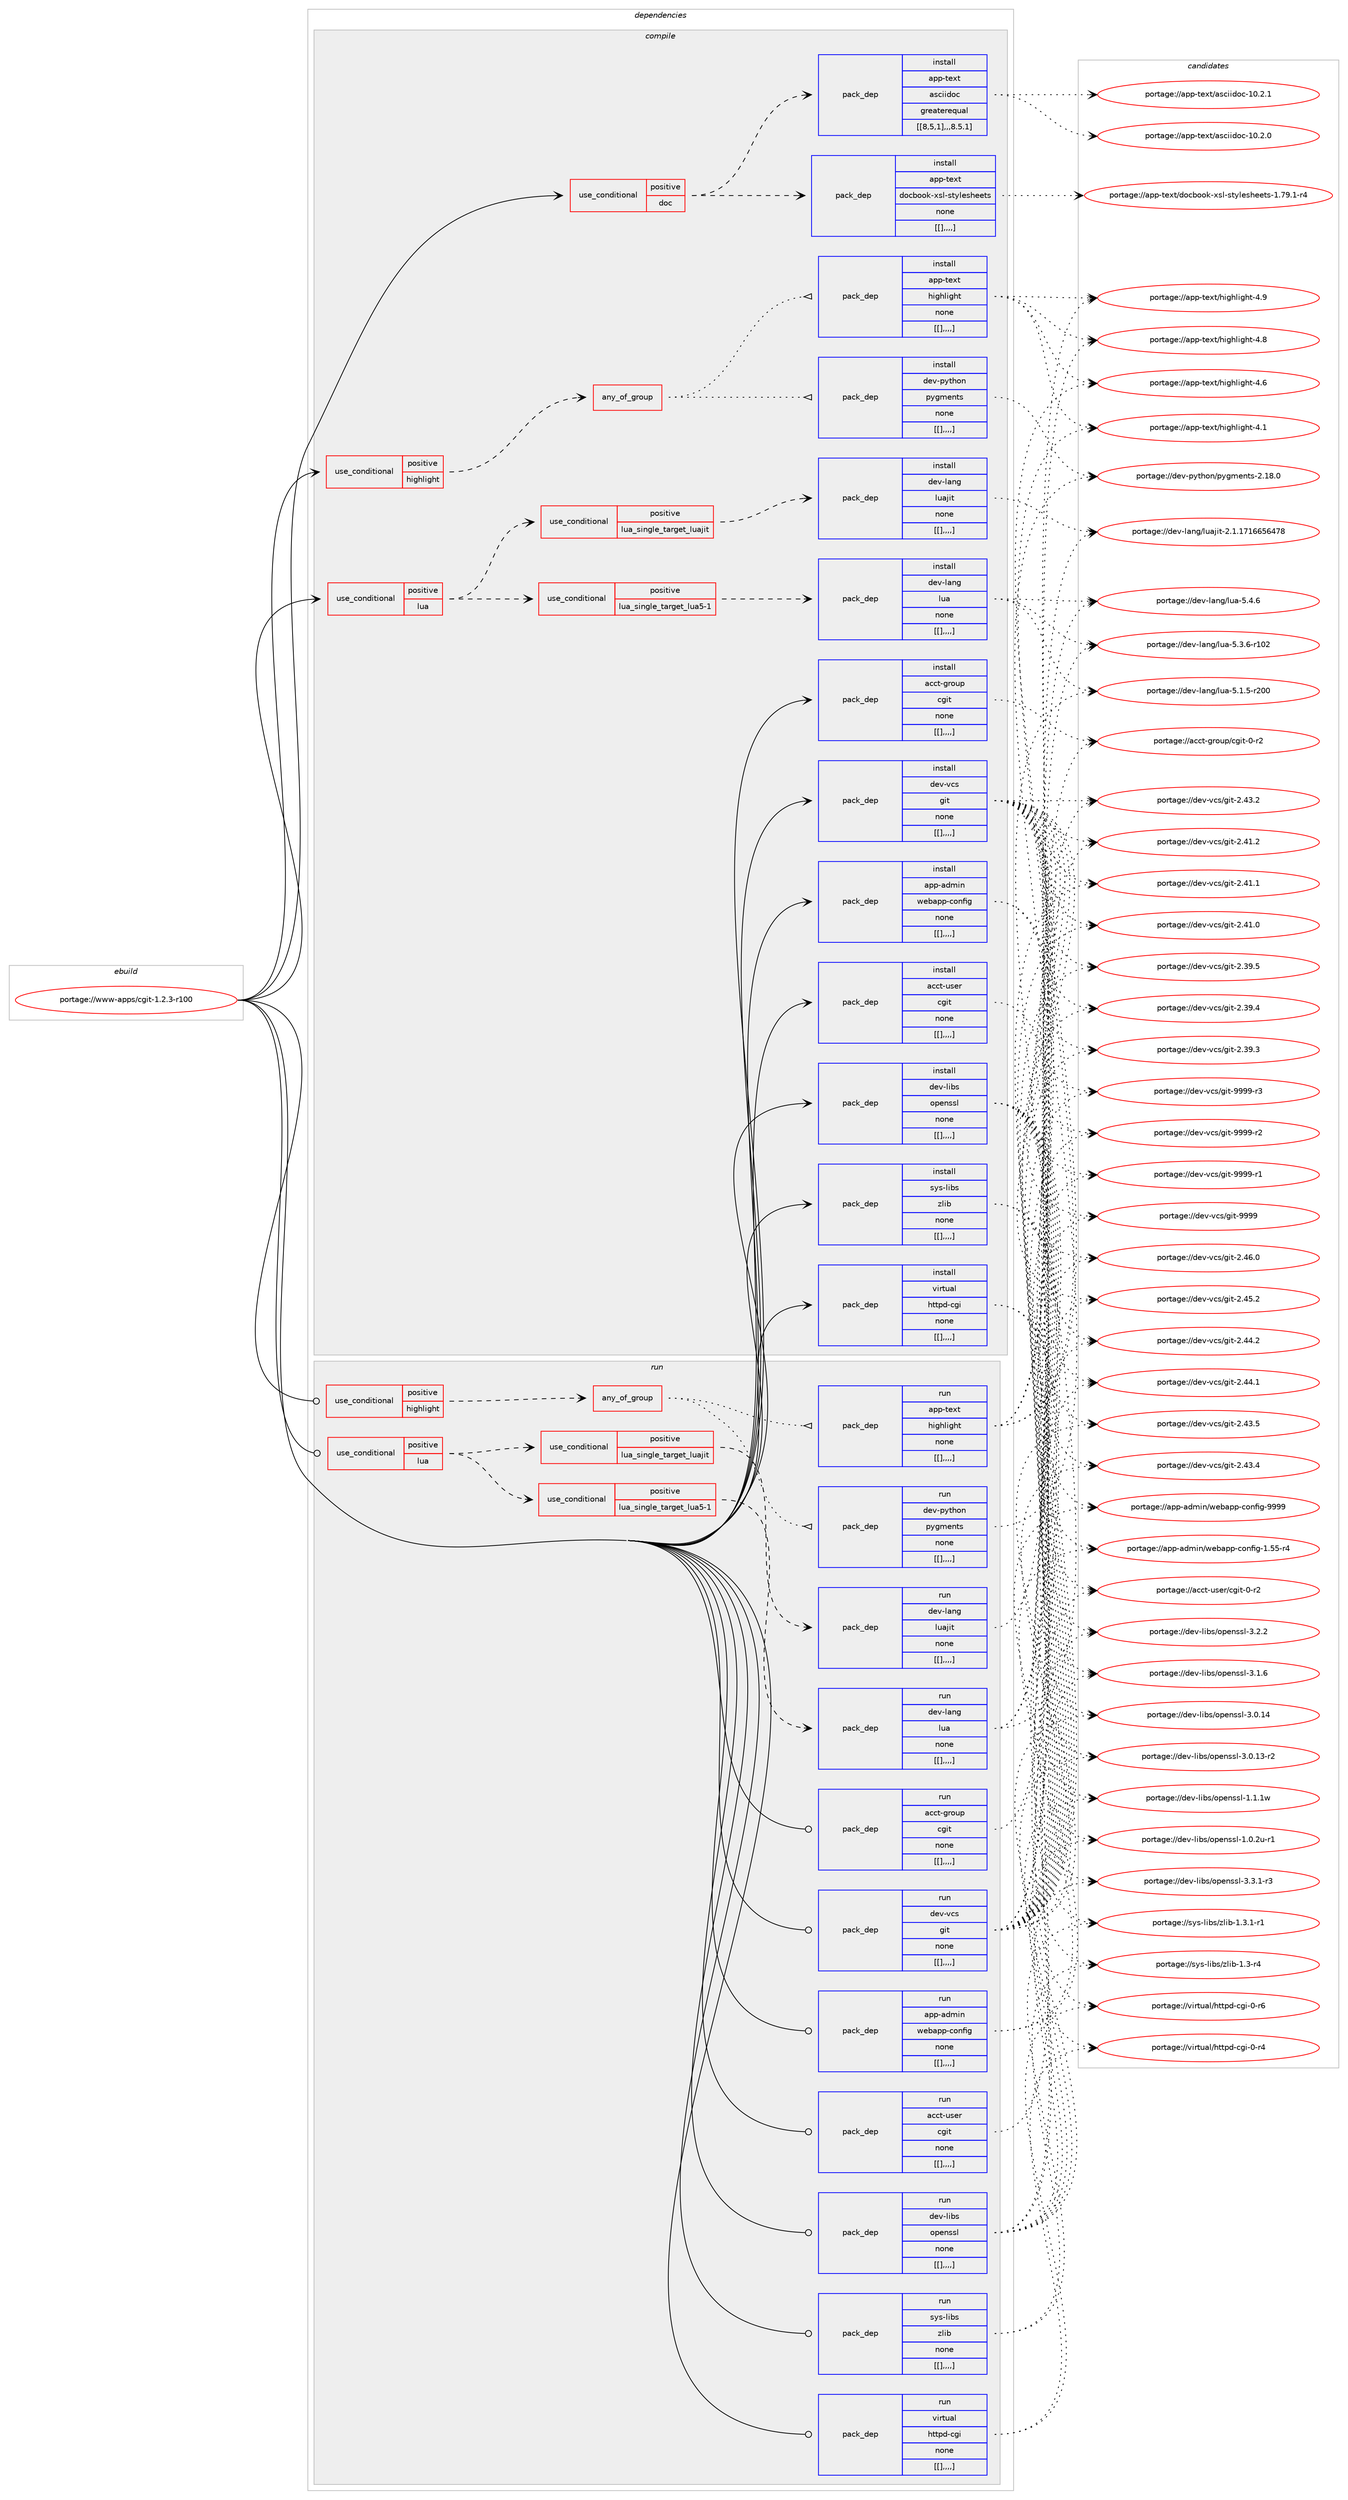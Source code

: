 digraph prolog {

# *************
# Graph options
# *************

newrank=true;
concentrate=true;
compound=true;
graph [rankdir=LR,fontname=Helvetica,fontsize=10,ranksep=1.5];#, ranksep=2.5, nodesep=0.2];
edge  [arrowhead=vee];
node  [fontname=Helvetica,fontsize=10];

# **********
# The ebuild
# **********

subgraph cluster_leftcol {
color=gray;
label=<<i>ebuild</i>>;
id [label="portage://www-apps/cgit-1.2.3-r100", color=red, width=4, href="../www-apps/cgit-1.2.3-r100.svg"];
}

# ****************
# The dependencies
# ****************

subgraph cluster_midcol {
color=gray;
label=<<i>dependencies</i>>;
subgraph cluster_compile {
fillcolor="#eeeeee";
style=filled;
label=<<i>compile</i>>;
subgraph cond123607 {
dependency464416 [label=<<TABLE BORDER="0" CELLBORDER="1" CELLSPACING="0" CELLPADDING="4"><TR><TD ROWSPAN="3" CELLPADDING="10">use_conditional</TD></TR><TR><TD>positive</TD></TR><TR><TD>doc</TD></TR></TABLE>>, shape=none, color=red];
subgraph pack337433 {
dependency464417 [label=<<TABLE BORDER="0" CELLBORDER="1" CELLSPACING="0" CELLPADDING="4" WIDTH="220"><TR><TD ROWSPAN="6" CELLPADDING="30">pack_dep</TD></TR><TR><TD WIDTH="110">install</TD></TR><TR><TD>app-text</TD></TR><TR><TD>docbook-xsl-stylesheets</TD></TR><TR><TD>none</TD></TR><TR><TD>[[],,,,]</TD></TR></TABLE>>, shape=none, color=blue];
}
dependency464416:e -> dependency464417:w [weight=20,style="dashed",arrowhead="vee"];
subgraph pack337434 {
dependency464418 [label=<<TABLE BORDER="0" CELLBORDER="1" CELLSPACING="0" CELLPADDING="4" WIDTH="220"><TR><TD ROWSPAN="6" CELLPADDING="30">pack_dep</TD></TR><TR><TD WIDTH="110">install</TD></TR><TR><TD>app-text</TD></TR><TR><TD>asciidoc</TD></TR><TR><TD>greaterequal</TD></TR><TR><TD>[[8,5,1],,,8.5.1]</TD></TR></TABLE>>, shape=none, color=blue];
}
dependency464416:e -> dependency464418:w [weight=20,style="dashed",arrowhead="vee"];
}
id:e -> dependency464416:w [weight=20,style="solid",arrowhead="vee"];
subgraph cond123608 {
dependency464419 [label=<<TABLE BORDER="0" CELLBORDER="1" CELLSPACING="0" CELLPADDING="4"><TR><TD ROWSPAN="3" CELLPADDING="10">use_conditional</TD></TR><TR><TD>positive</TD></TR><TR><TD>highlight</TD></TR></TABLE>>, shape=none, color=red];
subgraph any3171 {
dependency464420 [label=<<TABLE BORDER="0" CELLBORDER="1" CELLSPACING="0" CELLPADDING="4"><TR><TD CELLPADDING="10">any_of_group</TD></TR></TABLE>>, shape=none, color=red];subgraph pack337435 {
dependency464421 [label=<<TABLE BORDER="0" CELLBORDER="1" CELLSPACING="0" CELLPADDING="4" WIDTH="220"><TR><TD ROWSPAN="6" CELLPADDING="30">pack_dep</TD></TR><TR><TD WIDTH="110">install</TD></TR><TR><TD>dev-python</TD></TR><TR><TD>pygments</TD></TR><TR><TD>none</TD></TR><TR><TD>[[],,,,]</TD></TR></TABLE>>, shape=none, color=blue];
}
dependency464420:e -> dependency464421:w [weight=20,style="dotted",arrowhead="oinv"];
subgraph pack337436 {
dependency464422 [label=<<TABLE BORDER="0" CELLBORDER="1" CELLSPACING="0" CELLPADDING="4" WIDTH="220"><TR><TD ROWSPAN="6" CELLPADDING="30">pack_dep</TD></TR><TR><TD WIDTH="110">install</TD></TR><TR><TD>app-text</TD></TR><TR><TD>highlight</TD></TR><TR><TD>none</TD></TR><TR><TD>[[],,,,]</TD></TR></TABLE>>, shape=none, color=blue];
}
dependency464420:e -> dependency464422:w [weight=20,style="dotted",arrowhead="oinv"];
}
dependency464419:e -> dependency464420:w [weight=20,style="dashed",arrowhead="vee"];
}
id:e -> dependency464419:w [weight=20,style="solid",arrowhead="vee"];
subgraph cond123609 {
dependency464423 [label=<<TABLE BORDER="0" CELLBORDER="1" CELLSPACING="0" CELLPADDING="4"><TR><TD ROWSPAN="3" CELLPADDING="10">use_conditional</TD></TR><TR><TD>positive</TD></TR><TR><TD>lua</TD></TR></TABLE>>, shape=none, color=red];
subgraph cond123610 {
dependency464424 [label=<<TABLE BORDER="0" CELLBORDER="1" CELLSPACING="0" CELLPADDING="4"><TR><TD ROWSPAN="3" CELLPADDING="10">use_conditional</TD></TR><TR><TD>positive</TD></TR><TR><TD>lua_single_target_luajit</TD></TR></TABLE>>, shape=none, color=red];
subgraph pack337437 {
dependency464425 [label=<<TABLE BORDER="0" CELLBORDER="1" CELLSPACING="0" CELLPADDING="4" WIDTH="220"><TR><TD ROWSPAN="6" CELLPADDING="30">pack_dep</TD></TR><TR><TD WIDTH="110">install</TD></TR><TR><TD>dev-lang</TD></TR><TR><TD>luajit</TD></TR><TR><TD>none</TD></TR><TR><TD>[[],,,,]</TD></TR></TABLE>>, shape=none, color=blue];
}
dependency464424:e -> dependency464425:w [weight=20,style="dashed",arrowhead="vee"];
}
dependency464423:e -> dependency464424:w [weight=20,style="dashed",arrowhead="vee"];
subgraph cond123611 {
dependency464426 [label=<<TABLE BORDER="0" CELLBORDER="1" CELLSPACING="0" CELLPADDING="4"><TR><TD ROWSPAN="3" CELLPADDING="10">use_conditional</TD></TR><TR><TD>positive</TD></TR><TR><TD>lua_single_target_lua5-1</TD></TR></TABLE>>, shape=none, color=red];
subgraph pack337438 {
dependency464427 [label=<<TABLE BORDER="0" CELLBORDER="1" CELLSPACING="0" CELLPADDING="4" WIDTH="220"><TR><TD ROWSPAN="6" CELLPADDING="30">pack_dep</TD></TR><TR><TD WIDTH="110">install</TD></TR><TR><TD>dev-lang</TD></TR><TR><TD>lua</TD></TR><TR><TD>none</TD></TR><TR><TD>[[],,,,]</TD></TR></TABLE>>, shape=none, color=blue];
}
dependency464426:e -> dependency464427:w [weight=20,style="dashed",arrowhead="vee"];
}
dependency464423:e -> dependency464426:w [weight=20,style="dashed",arrowhead="vee"];
}
id:e -> dependency464423:w [weight=20,style="solid",arrowhead="vee"];
subgraph pack337439 {
dependency464428 [label=<<TABLE BORDER="0" CELLBORDER="1" CELLSPACING="0" CELLPADDING="4" WIDTH="220"><TR><TD ROWSPAN="6" CELLPADDING="30">pack_dep</TD></TR><TR><TD WIDTH="110">install</TD></TR><TR><TD>acct-group</TD></TR><TR><TD>cgit</TD></TR><TR><TD>none</TD></TR><TR><TD>[[],,,,]</TD></TR></TABLE>>, shape=none, color=blue];
}
id:e -> dependency464428:w [weight=20,style="solid",arrowhead="vee"];
subgraph pack337440 {
dependency464429 [label=<<TABLE BORDER="0" CELLBORDER="1" CELLSPACING="0" CELLPADDING="4" WIDTH="220"><TR><TD ROWSPAN="6" CELLPADDING="30">pack_dep</TD></TR><TR><TD WIDTH="110">install</TD></TR><TR><TD>acct-user</TD></TR><TR><TD>cgit</TD></TR><TR><TD>none</TD></TR><TR><TD>[[],,,,]</TD></TR></TABLE>>, shape=none, color=blue];
}
id:e -> dependency464429:w [weight=20,style="solid",arrowhead="vee"];
subgraph pack337441 {
dependency464430 [label=<<TABLE BORDER="0" CELLBORDER="1" CELLSPACING="0" CELLPADDING="4" WIDTH="220"><TR><TD ROWSPAN="6" CELLPADDING="30">pack_dep</TD></TR><TR><TD WIDTH="110">install</TD></TR><TR><TD>app-admin</TD></TR><TR><TD>webapp-config</TD></TR><TR><TD>none</TD></TR><TR><TD>[[],,,,]</TD></TR></TABLE>>, shape=none, color=blue];
}
id:e -> dependency464430:w [weight=20,style="solid",arrowhead="vee"];
subgraph pack337442 {
dependency464431 [label=<<TABLE BORDER="0" CELLBORDER="1" CELLSPACING="0" CELLPADDING="4" WIDTH="220"><TR><TD ROWSPAN="6" CELLPADDING="30">pack_dep</TD></TR><TR><TD WIDTH="110">install</TD></TR><TR><TD>dev-libs</TD></TR><TR><TD>openssl</TD></TR><TR><TD>none</TD></TR><TR><TD>[[],,,,]</TD></TR></TABLE>>, shape=none, color=blue];
}
id:e -> dependency464431:w [weight=20,style="solid",arrowhead="vee"];
subgraph pack337443 {
dependency464432 [label=<<TABLE BORDER="0" CELLBORDER="1" CELLSPACING="0" CELLPADDING="4" WIDTH="220"><TR><TD ROWSPAN="6" CELLPADDING="30">pack_dep</TD></TR><TR><TD WIDTH="110">install</TD></TR><TR><TD>dev-vcs</TD></TR><TR><TD>git</TD></TR><TR><TD>none</TD></TR><TR><TD>[[],,,,]</TD></TR></TABLE>>, shape=none, color=blue];
}
id:e -> dependency464432:w [weight=20,style="solid",arrowhead="vee"];
subgraph pack337444 {
dependency464433 [label=<<TABLE BORDER="0" CELLBORDER="1" CELLSPACING="0" CELLPADDING="4" WIDTH="220"><TR><TD ROWSPAN="6" CELLPADDING="30">pack_dep</TD></TR><TR><TD WIDTH="110">install</TD></TR><TR><TD>sys-libs</TD></TR><TR><TD>zlib</TD></TR><TR><TD>none</TD></TR><TR><TD>[[],,,,]</TD></TR></TABLE>>, shape=none, color=blue];
}
id:e -> dependency464433:w [weight=20,style="solid",arrowhead="vee"];
subgraph pack337445 {
dependency464434 [label=<<TABLE BORDER="0" CELLBORDER="1" CELLSPACING="0" CELLPADDING="4" WIDTH="220"><TR><TD ROWSPAN="6" CELLPADDING="30">pack_dep</TD></TR><TR><TD WIDTH="110">install</TD></TR><TR><TD>virtual</TD></TR><TR><TD>httpd-cgi</TD></TR><TR><TD>none</TD></TR><TR><TD>[[],,,,]</TD></TR></TABLE>>, shape=none, color=blue];
}
id:e -> dependency464434:w [weight=20,style="solid",arrowhead="vee"];
}
subgraph cluster_compileandrun {
fillcolor="#eeeeee";
style=filled;
label=<<i>compile and run</i>>;
}
subgraph cluster_run {
fillcolor="#eeeeee";
style=filled;
label=<<i>run</i>>;
subgraph cond123612 {
dependency464435 [label=<<TABLE BORDER="0" CELLBORDER="1" CELLSPACING="0" CELLPADDING="4"><TR><TD ROWSPAN="3" CELLPADDING="10">use_conditional</TD></TR><TR><TD>positive</TD></TR><TR><TD>highlight</TD></TR></TABLE>>, shape=none, color=red];
subgraph any3172 {
dependency464436 [label=<<TABLE BORDER="0" CELLBORDER="1" CELLSPACING="0" CELLPADDING="4"><TR><TD CELLPADDING="10">any_of_group</TD></TR></TABLE>>, shape=none, color=red];subgraph pack337446 {
dependency464437 [label=<<TABLE BORDER="0" CELLBORDER="1" CELLSPACING="0" CELLPADDING="4" WIDTH="220"><TR><TD ROWSPAN="6" CELLPADDING="30">pack_dep</TD></TR><TR><TD WIDTH="110">run</TD></TR><TR><TD>dev-python</TD></TR><TR><TD>pygments</TD></TR><TR><TD>none</TD></TR><TR><TD>[[],,,,]</TD></TR></TABLE>>, shape=none, color=blue];
}
dependency464436:e -> dependency464437:w [weight=20,style="dotted",arrowhead="oinv"];
subgraph pack337447 {
dependency464438 [label=<<TABLE BORDER="0" CELLBORDER="1" CELLSPACING="0" CELLPADDING="4" WIDTH="220"><TR><TD ROWSPAN="6" CELLPADDING="30">pack_dep</TD></TR><TR><TD WIDTH="110">run</TD></TR><TR><TD>app-text</TD></TR><TR><TD>highlight</TD></TR><TR><TD>none</TD></TR><TR><TD>[[],,,,]</TD></TR></TABLE>>, shape=none, color=blue];
}
dependency464436:e -> dependency464438:w [weight=20,style="dotted",arrowhead="oinv"];
}
dependency464435:e -> dependency464436:w [weight=20,style="dashed",arrowhead="vee"];
}
id:e -> dependency464435:w [weight=20,style="solid",arrowhead="odot"];
subgraph cond123613 {
dependency464439 [label=<<TABLE BORDER="0" CELLBORDER="1" CELLSPACING="0" CELLPADDING="4"><TR><TD ROWSPAN="3" CELLPADDING="10">use_conditional</TD></TR><TR><TD>positive</TD></TR><TR><TD>lua</TD></TR></TABLE>>, shape=none, color=red];
subgraph cond123614 {
dependency464440 [label=<<TABLE BORDER="0" CELLBORDER="1" CELLSPACING="0" CELLPADDING="4"><TR><TD ROWSPAN="3" CELLPADDING="10">use_conditional</TD></TR><TR><TD>positive</TD></TR><TR><TD>lua_single_target_luajit</TD></TR></TABLE>>, shape=none, color=red];
subgraph pack337448 {
dependency464441 [label=<<TABLE BORDER="0" CELLBORDER="1" CELLSPACING="0" CELLPADDING="4" WIDTH="220"><TR><TD ROWSPAN="6" CELLPADDING="30">pack_dep</TD></TR><TR><TD WIDTH="110">run</TD></TR><TR><TD>dev-lang</TD></TR><TR><TD>luajit</TD></TR><TR><TD>none</TD></TR><TR><TD>[[],,,,]</TD></TR></TABLE>>, shape=none, color=blue];
}
dependency464440:e -> dependency464441:w [weight=20,style="dashed",arrowhead="vee"];
}
dependency464439:e -> dependency464440:w [weight=20,style="dashed",arrowhead="vee"];
subgraph cond123615 {
dependency464442 [label=<<TABLE BORDER="0" CELLBORDER="1" CELLSPACING="0" CELLPADDING="4"><TR><TD ROWSPAN="3" CELLPADDING="10">use_conditional</TD></TR><TR><TD>positive</TD></TR><TR><TD>lua_single_target_lua5-1</TD></TR></TABLE>>, shape=none, color=red];
subgraph pack337449 {
dependency464443 [label=<<TABLE BORDER="0" CELLBORDER="1" CELLSPACING="0" CELLPADDING="4" WIDTH="220"><TR><TD ROWSPAN="6" CELLPADDING="30">pack_dep</TD></TR><TR><TD WIDTH="110">run</TD></TR><TR><TD>dev-lang</TD></TR><TR><TD>lua</TD></TR><TR><TD>none</TD></TR><TR><TD>[[],,,,]</TD></TR></TABLE>>, shape=none, color=blue];
}
dependency464442:e -> dependency464443:w [weight=20,style="dashed",arrowhead="vee"];
}
dependency464439:e -> dependency464442:w [weight=20,style="dashed",arrowhead="vee"];
}
id:e -> dependency464439:w [weight=20,style="solid",arrowhead="odot"];
subgraph pack337450 {
dependency464444 [label=<<TABLE BORDER="0" CELLBORDER="1" CELLSPACING="0" CELLPADDING="4" WIDTH="220"><TR><TD ROWSPAN="6" CELLPADDING="30">pack_dep</TD></TR><TR><TD WIDTH="110">run</TD></TR><TR><TD>acct-group</TD></TR><TR><TD>cgit</TD></TR><TR><TD>none</TD></TR><TR><TD>[[],,,,]</TD></TR></TABLE>>, shape=none, color=blue];
}
id:e -> dependency464444:w [weight=20,style="solid",arrowhead="odot"];
subgraph pack337451 {
dependency464445 [label=<<TABLE BORDER="0" CELLBORDER="1" CELLSPACING="0" CELLPADDING="4" WIDTH="220"><TR><TD ROWSPAN="6" CELLPADDING="30">pack_dep</TD></TR><TR><TD WIDTH="110">run</TD></TR><TR><TD>acct-user</TD></TR><TR><TD>cgit</TD></TR><TR><TD>none</TD></TR><TR><TD>[[],,,,]</TD></TR></TABLE>>, shape=none, color=blue];
}
id:e -> dependency464445:w [weight=20,style="solid",arrowhead="odot"];
subgraph pack337452 {
dependency464446 [label=<<TABLE BORDER="0" CELLBORDER="1" CELLSPACING="0" CELLPADDING="4" WIDTH="220"><TR><TD ROWSPAN="6" CELLPADDING="30">pack_dep</TD></TR><TR><TD WIDTH="110">run</TD></TR><TR><TD>app-admin</TD></TR><TR><TD>webapp-config</TD></TR><TR><TD>none</TD></TR><TR><TD>[[],,,,]</TD></TR></TABLE>>, shape=none, color=blue];
}
id:e -> dependency464446:w [weight=20,style="solid",arrowhead="odot"];
subgraph pack337453 {
dependency464447 [label=<<TABLE BORDER="0" CELLBORDER="1" CELLSPACING="0" CELLPADDING="4" WIDTH="220"><TR><TD ROWSPAN="6" CELLPADDING="30">pack_dep</TD></TR><TR><TD WIDTH="110">run</TD></TR><TR><TD>dev-libs</TD></TR><TR><TD>openssl</TD></TR><TR><TD>none</TD></TR><TR><TD>[[],,,,]</TD></TR></TABLE>>, shape=none, color=blue];
}
id:e -> dependency464447:w [weight=20,style="solid",arrowhead="odot"];
subgraph pack337454 {
dependency464448 [label=<<TABLE BORDER="0" CELLBORDER="1" CELLSPACING="0" CELLPADDING="4" WIDTH="220"><TR><TD ROWSPAN="6" CELLPADDING="30">pack_dep</TD></TR><TR><TD WIDTH="110">run</TD></TR><TR><TD>dev-vcs</TD></TR><TR><TD>git</TD></TR><TR><TD>none</TD></TR><TR><TD>[[],,,,]</TD></TR></TABLE>>, shape=none, color=blue];
}
id:e -> dependency464448:w [weight=20,style="solid",arrowhead="odot"];
subgraph pack337455 {
dependency464449 [label=<<TABLE BORDER="0" CELLBORDER="1" CELLSPACING="0" CELLPADDING="4" WIDTH="220"><TR><TD ROWSPAN="6" CELLPADDING="30">pack_dep</TD></TR><TR><TD WIDTH="110">run</TD></TR><TR><TD>sys-libs</TD></TR><TR><TD>zlib</TD></TR><TR><TD>none</TD></TR><TR><TD>[[],,,,]</TD></TR></TABLE>>, shape=none, color=blue];
}
id:e -> dependency464449:w [weight=20,style="solid",arrowhead="odot"];
subgraph pack337456 {
dependency464450 [label=<<TABLE BORDER="0" CELLBORDER="1" CELLSPACING="0" CELLPADDING="4" WIDTH="220"><TR><TD ROWSPAN="6" CELLPADDING="30">pack_dep</TD></TR><TR><TD WIDTH="110">run</TD></TR><TR><TD>virtual</TD></TR><TR><TD>httpd-cgi</TD></TR><TR><TD>none</TD></TR><TR><TD>[[],,,,]</TD></TR></TABLE>>, shape=none, color=blue];
}
id:e -> dependency464450:w [weight=20,style="solid",arrowhead="odot"];
}
}

# **************
# The candidates
# **************

subgraph cluster_choices {
rank=same;
color=gray;
label=<<i>candidates</i>>;

subgraph choice337433 {
color=black;
nodesep=1;
choice97112112451161011201164710011199981111111074512011510845115116121108101115104101101116115454946555746494511452 [label="portage://app-text/docbook-xsl-stylesheets-1.79.1-r4", color=red, width=4,href="../app-text/docbook-xsl-stylesheets-1.79.1-r4.svg"];
dependency464417:e -> choice97112112451161011201164710011199981111111074512011510845115116121108101115104101101116115454946555746494511452:w [style=dotted,weight="100"];
}
subgraph choice337434 {
color=black;
nodesep=1;
choice97112112451161011201164797115991051051001119945494846504649 [label="portage://app-text/asciidoc-10.2.1", color=red, width=4,href="../app-text/asciidoc-10.2.1.svg"];
choice97112112451161011201164797115991051051001119945494846504648 [label="portage://app-text/asciidoc-10.2.0", color=red, width=4,href="../app-text/asciidoc-10.2.0.svg"];
dependency464418:e -> choice97112112451161011201164797115991051051001119945494846504649:w [style=dotted,weight="100"];
dependency464418:e -> choice97112112451161011201164797115991051051001119945494846504648:w [style=dotted,weight="100"];
}
subgraph choice337435 {
color=black;
nodesep=1;
choice100101118451121211161041111104711212110310910111011611545504649564648 [label="portage://dev-python/pygments-2.18.0", color=red, width=4,href="../dev-python/pygments-2.18.0.svg"];
dependency464421:e -> choice100101118451121211161041111104711212110310910111011611545504649564648:w [style=dotted,weight="100"];
}
subgraph choice337436 {
color=black;
nodesep=1;
choice97112112451161011201164710410510310410810510310411645524657 [label="portage://app-text/highlight-4.9", color=red, width=4,href="../app-text/highlight-4.9.svg"];
choice97112112451161011201164710410510310410810510310411645524656 [label="portage://app-text/highlight-4.8", color=red, width=4,href="../app-text/highlight-4.8.svg"];
choice97112112451161011201164710410510310410810510310411645524654 [label="portage://app-text/highlight-4.6", color=red, width=4,href="../app-text/highlight-4.6.svg"];
choice97112112451161011201164710410510310410810510310411645524649 [label="portage://app-text/highlight-4.1", color=red, width=4,href="../app-text/highlight-4.1.svg"];
dependency464422:e -> choice97112112451161011201164710410510310410810510310411645524657:w [style=dotted,weight="100"];
dependency464422:e -> choice97112112451161011201164710410510310410810510310411645524656:w [style=dotted,weight="100"];
dependency464422:e -> choice97112112451161011201164710410510310410810510310411645524654:w [style=dotted,weight="100"];
dependency464422:e -> choice97112112451161011201164710410510310410810510310411645524649:w [style=dotted,weight="100"];
}
subgraph choice337437 {
color=black;
nodesep=1;
choice10010111845108971101034710811797106105116455046494649554954545354525556 [label="portage://dev-lang/luajit-2.1.1716656478", color=red, width=4,href="../dev-lang/luajit-2.1.1716656478.svg"];
dependency464425:e -> choice10010111845108971101034710811797106105116455046494649554954545354525556:w [style=dotted,weight="100"];
}
subgraph choice337438 {
color=black;
nodesep=1;
choice10010111845108971101034710811797455346524654 [label="portage://dev-lang/lua-5.4.6", color=red, width=4,href="../dev-lang/lua-5.4.6.svg"];
choice1001011184510897110103471081179745534651465445114494850 [label="portage://dev-lang/lua-5.3.6-r102", color=red, width=4,href="../dev-lang/lua-5.3.6-r102.svg"];
choice1001011184510897110103471081179745534649465345114504848 [label="portage://dev-lang/lua-5.1.5-r200", color=red, width=4,href="../dev-lang/lua-5.1.5-r200.svg"];
dependency464427:e -> choice10010111845108971101034710811797455346524654:w [style=dotted,weight="100"];
dependency464427:e -> choice1001011184510897110103471081179745534651465445114494850:w [style=dotted,weight="100"];
dependency464427:e -> choice1001011184510897110103471081179745534649465345114504848:w [style=dotted,weight="100"];
}
subgraph choice337439 {
color=black;
nodesep=1;
choice97999911645103114111117112479910310511645484511450 [label="portage://acct-group/cgit-0-r2", color=red, width=4,href="../acct-group/cgit-0-r2.svg"];
dependency464428:e -> choice97999911645103114111117112479910310511645484511450:w [style=dotted,weight="100"];
}
subgraph choice337440 {
color=black;
nodesep=1;
choice97999911645117115101114479910310511645484511450 [label="portage://acct-user/cgit-0-r2", color=red, width=4,href="../acct-user/cgit-0-r2.svg"];
dependency464429:e -> choice97999911645117115101114479910310511645484511450:w [style=dotted,weight="100"];
}
subgraph choice337441 {
color=black;
nodesep=1;
choice97112112459710010910511047119101989711211245991111101021051034557575757 [label="portage://app-admin/webapp-config-9999", color=red, width=4,href="../app-admin/webapp-config-9999.svg"];
choice971121124597100109105110471191019897112112459911111010210510345494653534511452 [label="portage://app-admin/webapp-config-1.55-r4", color=red, width=4,href="../app-admin/webapp-config-1.55-r4.svg"];
dependency464430:e -> choice97112112459710010910511047119101989711211245991111101021051034557575757:w [style=dotted,weight="100"];
dependency464430:e -> choice971121124597100109105110471191019897112112459911111010210510345494653534511452:w [style=dotted,weight="100"];
}
subgraph choice337442 {
color=black;
nodesep=1;
choice1001011184510810598115471111121011101151151084551465146494511451 [label="portage://dev-libs/openssl-3.3.1-r3", color=red, width=4,href="../dev-libs/openssl-3.3.1-r3.svg"];
choice100101118451081059811547111112101110115115108455146504650 [label="portage://dev-libs/openssl-3.2.2", color=red, width=4,href="../dev-libs/openssl-3.2.2.svg"];
choice100101118451081059811547111112101110115115108455146494654 [label="portage://dev-libs/openssl-3.1.6", color=red, width=4,href="../dev-libs/openssl-3.1.6.svg"];
choice10010111845108105981154711111210111011511510845514648464952 [label="portage://dev-libs/openssl-3.0.14", color=red, width=4,href="../dev-libs/openssl-3.0.14.svg"];
choice100101118451081059811547111112101110115115108455146484649514511450 [label="portage://dev-libs/openssl-3.0.13-r2", color=red, width=4,href="../dev-libs/openssl-3.0.13-r2.svg"];
choice100101118451081059811547111112101110115115108454946494649119 [label="portage://dev-libs/openssl-1.1.1w", color=red, width=4,href="../dev-libs/openssl-1.1.1w.svg"];
choice1001011184510810598115471111121011101151151084549464846501174511449 [label="portage://dev-libs/openssl-1.0.2u-r1", color=red, width=4,href="../dev-libs/openssl-1.0.2u-r1.svg"];
dependency464431:e -> choice1001011184510810598115471111121011101151151084551465146494511451:w [style=dotted,weight="100"];
dependency464431:e -> choice100101118451081059811547111112101110115115108455146504650:w [style=dotted,weight="100"];
dependency464431:e -> choice100101118451081059811547111112101110115115108455146494654:w [style=dotted,weight="100"];
dependency464431:e -> choice10010111845108105981154711111210111011511510845514648464952:w [style=dotted,weight="100"];
dependency464431:e -> choice100101118451081059811547111112101110115115108455146484649514511450:w [style=dotted,weight="100"];
dependency464431:e -> choice100101118451081059811547111112101110115115108454946494649119:w [style=dotted,weight="100"];
dependency464431:e -> choice1001011184510810598115471111121011101151151084549464846501174511449:w [style=dotted,weight="100"];
}
subgraph choice337443 {
color=black;
nodesep=1;
choice10010111845118991154710310511645575757574511451 [label="portage://dev-vcs/git-9999-r3", color=red, width=4,href="../dev-vcs/git-9999-r3.svg"];
choice10010111845118991154710310511645575757574511450 [label="portage://dev-vcs/git-9999-r2", color=red, width=4,href="../dev-vcs/git-9999-r2.svg"];
choice10010111845118991154710310511645575757574511449 [label="portage://dev-vcs/git-9999-r1", color=red, width=4,href="../dev-vcs/git-9999-r1.svg"];
choice1001011184511899115471031051164557575757 [label="portage://dev-vcs/git-9999", color=red, width=4,href="../dev-vcs/git-9999.svg"];
choice10010111845118991154710310511645504652544648 [label="portage://dev-vcs/git-2.46.0", color=red, width=4,href="../dev-vcs/git-2.46.0.svg"];
choice10010111845118991154710310511645504652534650 [label="portage://dev-vcs/git-2.45.2", color=red, width=4,href="../dev-vcs/git-2.45.2.svg"];
choice10010111845118991154710310511645504652524650 [label="portage://dev-vcs/git-2.44.2", color=red, width=4,href="../dev-vcs/git-2.44.2.svg"];
choice10010111845118991154710310511645504652524649 [label="portage://dev-vcs/git-2.44.1", color=red, width=4,href="../dev-vcs/git-2.44.1.svg"];
choice10010111845118991154710310511645504652514653 [label="portage://dev-vcs/git-2.43.5", color=red, width=4,href="../dev-vcs/git-2.43.5.svg"];
choice10010111845118991154710310511645504652514652 [label="portage://dev-vcs/git-2.43.4", color=red, width=4,href="../dev-vcs/git-2.43.4.svg"];
choice10010111845118991154710310511645504652514650 [label="portage://dev-vcs/git-2.43.2", color=red, width=4,href="../dev-vcs/git-2.43.2.svg"];
choice10010111845118991154710310511645504652494650 [label="portage://dev-vcs/git-2.41.2", color=red, width=4,href="../dev-vcs/git-2.41.2.svg"];
choice10010111845118991154710310511645504652494649 [label="portage://dev-vcs/git-2.41.1", color=red, width=4,href="../dev-vcs/git-2.41.1.svg"];
choice10010111845118991154710310511645504652494648 [label="portage://dev-vcs/git-2.41.0", color=red, width=4,href="../dev-vcs/git-2.41.0.svg"];
choice10010111845118991154710310511645504651574653 [label="portage://dev-vcs/git-2.39.5", color=red, width=4,href="../dev-vcs/git-2.39.5.svg"];
choice10010111845118991154710310511645504651574652 [label="portage://dev-vcs/git-2.39.4", color=red, width=4,href="../dev-vcs/git-2.39.4.svg"];
choice10010111845118991154710310511645504651574651 [label="portage://dev-vcs/git-2.39.3", color=red, width=4,href="../dev-vcs/git-2.39.3.svg"];
dependency464432:e -> choice10010111845118991154710310511645575757574511451:w [style=dotted,weight="100"];
dependency464432:e -> choice10010111845118991154710310511645575757574511450:w [style=dotted,weight="100"];
dependency464432:e -> choice10010111845118991154710310511645575757574511449:w [style=dotted,weight="100"];
dependency464432:e -> choice1001011184511899115471031051164557575757:w [style=dotted,weight="100"];
dependency464432:e -> choice10010111845118991154710310511645504652544648:w [style=dotted,weight="100"];
dependency464432:e -> choice10010111845118991154710310511645504652534650:w [style=dotted,weight="100"];
dependency464432:e -> choice10010111845118991154710310511645504652524650:w [style=dotted,weight="100"];
dependency464432:e -> choice10010111845118991154710310511645504652524649:w [style=dotted,weight="100"];
dependency464432:e -> choice10010111845118991154710310511645504652514653:w [style=dotted,weight="100"];
dependency464432:e -> choice10010111845118991154710310511645504652514652:w [style=dotted,weight="100"];
dependency464432:e -> choice10010111845118991154710310511645504652514650:w [style=dotted,weight="100"];
dependency464432:e -> choice10010111845118991154710310511645504652494650:w [style=dotted,weight="100"];
dependency464432:e -> choice10010111845118991154710310511645504652494649:w [style=dotted,weight="100"];
dependency464432:e -> choice10010111845118991154710310511645504652494648:w [style=dotted,weight="100"];
dependency464432:e -> choice10010111845118991154710310511645504651574653:w [style=dotted,weight="100"];
dependency464432:e -> choice10010111845118991154710310511645504651574652:w [style=dotted,weight="100"];
dependency464432:e -> choice10010111845118991154710310511645504651574651:w [style=dotted,weight="100"];
}
subgraph choice337444 {
color=black;
nodesep=1;
choice115121115451081059811547122108105984549465146494511449 [label="portage://sys-libs/zlib-1.3.1-r1", color=red, width=4,href="../sys-libs/zlib-1.3.1-r1.svg"];
choice11512111545108105981154712210810598454946514511452 [label="portage://sys-libs/zlib-1.3-r4", color=red, width=4,href="../sys-libs/zlib-1.3-r4.svg"];
dependency464433:e -> choice115121115451081059811547122108105984549465146494511449:w [style=dotted,weight="100"];
dependency464433:e -> choice11512111545108105981154712210810598454946514511452:w [style=dotted,weight="100"];
}
subgraph choice337445 {
color=black;
nodesep=1;
choice1181051141161179710847104116116112100459910310545484511454 [label="portage://virtual/httpd-cgi-0-r6", color=red, width=4,href="../virtual/httpd-cgi-0-r6.svg"];
choice1181051141161179710847104116116112100459910310545484511452 [label="portage://virtual/httpd-cgi-0-r4", color=red, width=4,href="../virtual/httpd-cgi-0-r4.svg"];
dependency464434:e -> choice1181051141161179710847104116116112100459910310545484511454:w [style=dotted,weight="100"];
dependency464434:e -> choice1181051141161179710847104116116112100459910310545484511452:w [style=dotted,weight="100"];
}
subgraph choice337446 {
color=black;
nodesep=1;
choice100101118451121211161041111104711212110310910111011611545504649564648 [label="portage://dev-python/pygments-2.18.0", color=red, width=4,href="../dev-python/pygments-2.18.0.svg"];
dependency464437:e -> choice100101118451121211161041111104711212110310910111011611545504649564648:w [style=dotted,weight="100"];
}
subgraph choice337447 {
color=black;
nodesep=1;
choice97112112451161011201164710410510310410810510310411645524657 [label="portage://app-text/highlight-4.9", color=red, width=4,href="../app-text/highlight-4.9.svg"];
choice97112112451161011201164710410510310410810510310411645524656 [label="portage://app-text/highlight-4.8", color=red, width=4,href="../app-text/highlight-4.8.svg"];
choice97112112451161011201164710410510310410810510310411645524654 [label="portage://app-text/highlight-4.6", color=red, width=4,href="../app-text/highlight-4.6.svg"];
choice97112112451161011201164710410510310410810510310411645524649 [label="portage://app-text/highlight-4.1", color=red, width=4,href="../app-text/highlight-4.1.svg"];
dependency464438:e -> choice97112112451161011201164710410510310410810510310411645524657:w [style=dotted,weight="100"];
dependency464438:e -> choice97112112451161011201164710410510310410810510310411645524656:w [style=dotted,weight="100"];
dependency464438:e -> choice97112112451161011201164710410510310410810510310411645524654:w [style=dotted,weight="100"];
dependency464438:e -> choice97112112451161011201164710410510310410810510310411645524649:w [style=dotted,weight="100"];
}
subgraph choice337448 {
color=black;
nodesep=1;
choice10010111845108971101034710811797106105116455046494649554954545354525556 [label="portage://dev-lang/luajit-2.1.1716656478", color=red, width=4,href="../dev-lang/luajit-2.1.1716656478.svg"];
dependency464441:e -> choice10010111845108971101034710811797106105116455046494649554954545354525556:w [style=dotted,weight="100"];
}
subgraph choice337449 {
color=black;
nodesep=1;
choice10010111845108971101034710811797455346524654 [label="portage://dev-lang/lua-5.4.6", color=red, width=4,href="../dev-lang/lua-5.4.6.svg"];
choice1001011184510897110103471081179745534651465445114494850 [label="portage://dev-lang/lua-5.3.6-r102", color=red, width=4,href="../dev-lang/lua-5.3.6-r102.svg"];
choice1001011184510897110103471081179745534649465345114504848 [label="portage://dev-lang/lua-5.1.5-r200", color=red, width=4,href="../dev-lang/lua-5.1.5-r200.svg"];
dependency464443:e -> choice10010111845108971101034710811797455346524654:w [style=dotted,weight="100"];
dependency464443:e -> choice1001011184510897110103471081179745534651465445114494850:w [style=dotted,weight="100"];
dependency464443:e -> choice1001011184510897110103471081179745534649465345114504848:w [style=dotted,weight="100"];
}
subgraph choice337450 {
color=black;
nodesep=1;
choice97999911645103114111117112479910310511645484511450 [label="portage://acct-group/cgit-0-r2", color=red, width=4,href="../acct-group/cgit-0-r2.svg"];
dependency464444:e -> choice97999911645103114111117112479910310511645484511450:w [style=dotted,weight="100"];
}
subgraph choice337451 {
color=black;
nodesep=1;
choice97999911645117115101114479910310511645484511450 [label="portage://acct-user/cgit-0-r2", color=red, width=4,href="../acct-user/cgit-0-r2.svg"];
dependency464445:e -> choice97999911645117115101114479910310511645484511450:w [style=dotted,weight="100"];
}
subgraph choice337452 {
color=black;
nodesep=1;
choice97112112459710010910511047119101989711211245991111101021051034557575757 [label="portage://app-admin/webapp-config-9999", color=red, width=4,href="../app-admin/webapp-config-9999.svg"];
choice971121124597100109105110471191019897112112459911111010210510345494653534511452 [label="portage://app-admin/webapp-config-1.55-r4", color=red, width=4,href="../app-admin/webapp-config-1.55-r4.svg"];
dependency464446:e -> choice97112112459710010910511047119101989711211245991111101021051034557575757:w [style=dotted,weight="100"];
dependency464446:e -> choice971121124597100109105110471191019897112112459911111010210510345494653534511452:w [style=dotted,weight="100"];
}
subgraph choice337453 {
color=black;
nodesep=1;
choice1001011184510810598115471111121011101151151084551465146494511451 [label="portage://dev-libs/openssl-3.3.1-r3", color=red, width=4,href="../dev-libs/openssl-3.3.1-r3.svg"];
choice100101118451081059811547111112101110115115108455146504650 [label="portage://dev-libs/openssl-3.2.2", color=red, width=4,href="../dev-libs/openssl-3.2.2.svg"];
choice100101118451081059811547111112101110115115108455146494654 [label="portage://dev-libs/openssl-3.1.6", color=red, width=4,href="../dev-libs/openssl-3.1.6.svg"];
choice10010111845108105981154711111210111011511510845514648464952 [label="portage://dev-libs/openssl-3.0.14", color=red, width=4,href="../dev-libs/openssl-3.0.14.svg"];
choice100101118451081059811547111112101110115115108455146484649514511450 [label="portage://dev-libs/openssl-3.0.13-r2", color=red, width=4,href="../dev-libs/openssl-3.0.13-r2.svg"];
choice100101118451081059811547111112101110115115108454946494649119 [label="portage://dev-libs/openssl-1.1.1w", color=red, width=4,href="../dev-libs/openssl-1.1.1w.svg"];
choice1001011184510810598115471111121011101151151084549464846501174511449 [label="portage://dev-libs/openssl-1.0.2u-r1", color=red, width=4,href="../dev-libs/openssl-1.0.2u-r1.svg"];
dependency464447:e -> choice1001011184510810598115471111121011101151151084551465146494511451:w [style=dotted,weight="100"];
dependency464447:e -> choice100101118451081059811547111112101110115115108455146504650:w [style=dotted,weight="100"];
dependency464447:e -> choice100101118451081059811547111112101110115115108455146494654:w [style=dotted,weight="100"];
dependency464447:e -> choice10010111845108105981154711111210111011511510845514648464952:w [style=dotted,weight="100"];
dependency464447:e -> choice100101118451081059811547111112101110115115108455146484649514511450:w [style=dotted,weight="100"];
dependency464447:e -> choice100101118451081059811547111112101110115115108454946494649119:w [style=dotted,weight="100"];
dependency464447:e -> choice1001011184510810598115471111121011101151151084549464846501174511449:w [style=dotted,weight="100"];
}
subgraph choice337454 {
color=black;
nodesep=1;
choice10010111845118991154710310511645575757574511451 [label="portage://dev-vcs/git-9999-r3", color=red, width=4,href="../dev-vcs/git-9999-r3.svg"];
choice10010111845118991154710310511645575757574511450 [label="portage://dev-vcs/git-9999-r2", color=red, width=4,href="../dev-vcs/git-9999-r2.svg"];
choice10010111845118991154710310511645575757574511449 [label="portage://dev-vcs/git-9999-r1", color=red, width=4,href="../dev-vcs/git-9999-r1.svg"];
choice1001011184511899115471031051164557575757 [label="portage://dev-vcs/git-9999", color=red, width=4,href="../dev-vcs/git-9999.svg"];
choice10010111845118991154710310511645504652544648 [label="portage://dev-vcs/git-2.46.0", color=red, width=4,href="../dev-vcs/git-2.46.0.svg"];
choice10010111845118991154710310511645504652534650 [label="portage://dev-vcs/git-2.45.2", color=red, width=4,href="../dev-vcs/git-2.45.2.svg"];
choice10010111845118991154710310511645504652524650 [label="portage://dev-vcs/git-2.44.2", color=red, width=4,href="../dev-vcs/git-2.44.2.svg"];
choice10010111845118991154710310511645504652524649 [label="portage://dev-vcs/git-2.44.1", color=red, width=4,href="../dev-vcs/git-2.44.1.svg"];
choice10010111845118991154710310511645504652514653 [label="portage://dev-vcs/git-2.43.5", color=red, width=4,href="../dev-vcs/git-2.43.5.svg"];
choice10010111845118991154710310511645504652514652 [label="portage://dev-vcs/git-2.43.4", color=red, width=4,href="../dev-vcs/git-2.43.4.svg"];
choice10010111845118991154710310511645504652514650 [label="portage://dev-vcs/git-2.43.2", color=red, width=4,href="../dev-vcs/git-2.43.2.svg"];
choice10010111845118991154710310511645504652494650 [label="portage://dev-vcs/git-2.41.2", color=red, width=4,href="../dev-vcs/git-2.41.2.svg"];
choice10010111845118991154710310511645504652494649 [label="portage://dev-vcs/git-2.41.1", color=red, width=4,href="../dev-vcs/git-2.41.1.svg"];
choice10010111845118991154710310511645504652494648 [label="portage://dev-vcs/git-2.41.0", color=red, width=4,href="../dev-vcs/git-2.41.0.svg"];
choice10010111845118991154710310511645504651574653 [label="portage://dev-vcs/git-2.39.5", color=red, width=4,href="../dev-vcs/git-2.39.5.svg"];
choice10010111845118991154710310511645504651574652 [label="portage://dev-vcs/git-2.39.4", color=red, width=4,href="../dev-vcs/git-2.39.4.svg"];
choice10010111845118991154710310511645504651574651 [label="portage://dev-vcs/git-2.39.3", color=red, width=4,href="../dev-vcs/git-2.39.3.svg"];
dependency464448:e -> choice10010111845118991154710310511645575757574511451:w [style=dotted,weight="100"];
dependency464448:e -> choice10010111845118991154710310511645575757574511450:w [style=dotted,weight="100"];
dependency464448:e -> choice10010111845118991154710310511645575757574511449:w [style=dotted,weight="100"];
dependency464448:e -> choice1001011184511899115471031051164557575757:w [style=dotted,weight="100"];
dependency464448:e -> choice10010111845118991154710310511645504652544648:w [style=dotted,weight="100"];
dependency464448:e -> choice10010111845118991154710310511645504652534650:w [style=dotted,weight="100"];
dependency464448:e -> choice10010111845118991154710310511645504652524650:w [style=dotted,weight="100"];
dependency464448:e -> choice10010111845118991154710310511645504652524649:w [style=dotted,weight="100"];
dependency464448:e -> choice10010111845118991154710310511645504652514653:w [style=dotted,weight="100"];
dependency464448:e -> choice10010111845118991154710310511645504652514652:w [style=dotted,weight="100"];
dependency464448:e -> choice10010111845118991154710310511645504652514650:w [style=dotted,weight="100"];
dependency464448:e -> choice10010111845118991154710310511645504652494650:w [style=dotted,weight="100"];
dependency464448:e -> choice10010111845118991154710310511645504652494649:w [style=dotted,weight="100"];
dependency464448:e -> choice10010111845118991154710310511645504652494648:w [style=dotted,weight="100"];
dependency464448:e -> choice10010111845118991154710310511645504651574653:w [style=dotted,weight="100"];
dependency464448:e -> choice10010111845118991154710310511645504651574652:w [style=dotted,weight="100"];
dependency464448:e -> choice10010111845118991154710310511645504651574651:w [style=dotted,weight="100"];
}
subgraph choice337455 {
color=black;
nodesep=1;
choice115121115451081059811547122108105984549465146494511449 [label="portage://sys-libs/zlib-1.3.1-r1", color=red, width=4,href="../sys-libs/zlib-1.3.1-r1.svg"];
choice11512111545108105981154712210810598454946514511452 [label="portage://sys-libs/zlib-1.3-r4", color=red, width=4,href="../sys-libs/zlib-1.3-r4.svg"];
dependency464449:e -> choice115121115451081059811547122108105984549465146494511449:w [style=dotted,weight="100"];
dependency464449:e -> choice11512111545108105981154712210810598454946514511452:w [style=dotted,weight="100"];
}
subgraph choice337456 {
color=black;
nodesep=1;
choice1181051141161179710847104116116112100459910310545484511454 [label="portage://virtual/httpd-cgi-0-r6", color=red, width=4,href="../virtual/httpd-cgi-0-r6.svg"];
choice1181051141161179710847104116116112100459910310545484511452 [label="portage://virtual/httpd-cgi-0-r4", color=red, width=4,href="../virtual/httpd-cgi-0-r4.svg"];
dependency464450:e -> choice1181051141161179710847104116116112100459910310545484511454:w [style=dotted,weight="100"];
dependency464450:e -> choice1181051141161179710847104116116112100459910310545484511452:w [style=dotted,weight="100"];
}
}

}
